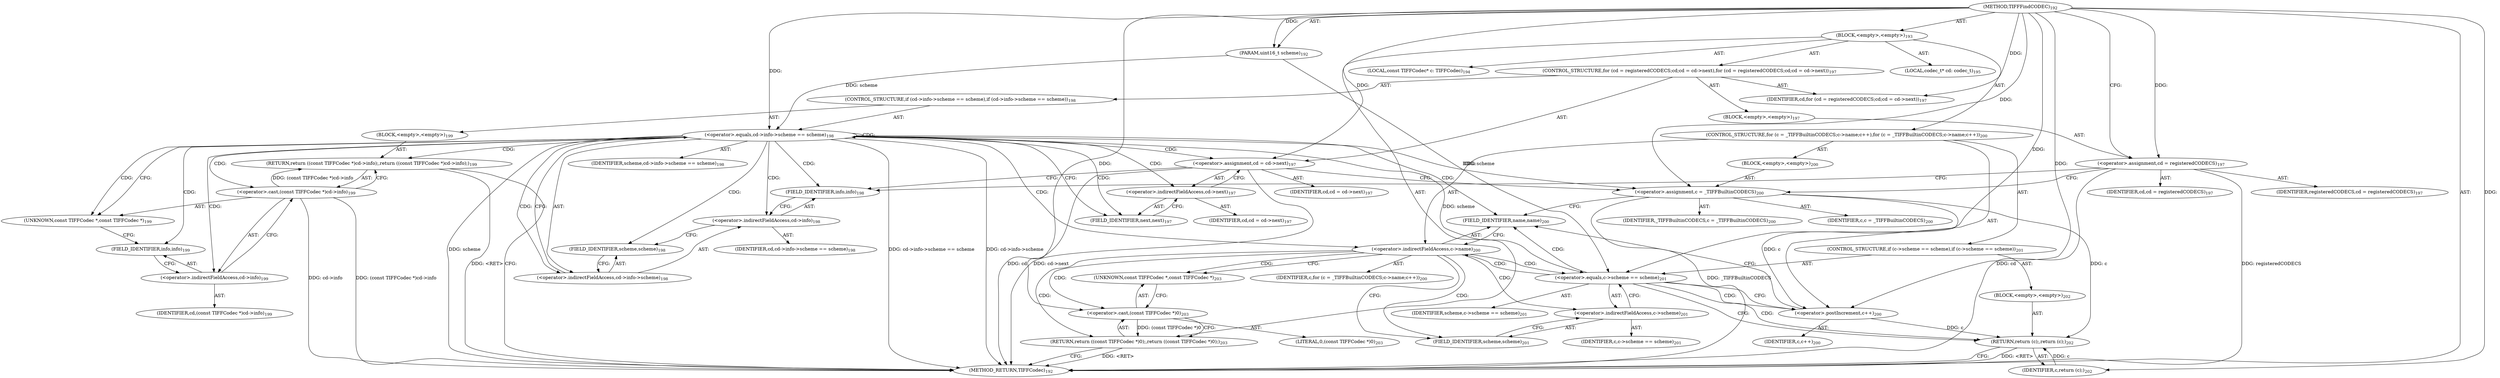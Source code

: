 digraph "TIFFFindCODEC" {  
"2084" [label = <(METHOD,TIFFFindCODEC)<SUB>192</SUB>> ]
"2085" [label = <(PARAM,uint16_t scheme)<SUB>192</SUB>> ]
"2086" [label = <(BLOCK,&lt;empty&gt;,&lt;empty&gt;)<SUB>193</SUB>> ]
"2087" [label = <(LOCAL,const TIFFCodec* c: TIFFCodec)<SUB>194</SUB>> ]
"2088" [label = <(LOCAL,codec_t* cd: codec_t)<SUB>195</SUB>> ]
"2089" [label = <(CONTROL_STRUCTURE,for (cd = registeredCODECS;cd;cd = cd-&gt;next),for (cd = registeredCODECS;cd;cd = cd-&gt;next))<SUB>197</SUB>> ]
"2090" [label = <(BLOCK,&lt;empty&gt;,&lt;empty&gt;)<SUB>197</SUB>> ]
"2091" [label = <(&lt;operator&gt;.assignment,cd = registeredCODECS)<SUB>197</SUB>> ]
"2092" [label = <(IDENTIFIER,cd,cd = registeredCODECS)<SUB>197</SUB>> ]
"2093" [label = <(IDENTIFIER,registeredCODECS,cd = registeredCODECS)<SUB>197</SUB>> ]
"2094" [label = <(IDENTIFIER,cd,for (cd = registeredCODECS;cd;cd = cd-&gt;next))<SUB>197</SUB>> ]
"2095" [label = <(&lt;operator&gt;.assignment,cd = cd-&gt;next)<SUB>197</SUB>> ]
"2096" [label = <(IDENTIFIER,cd,cd = cd-&gt;next)<SUB>197</SUB>> ]
"2097" [label = <(&lt;operator&gt;.indirectFieldAccess,cd-&gt;next)<SUB>197</SUB>> ]
"2098" [label = <(IDENTIFIER,cd,cd = cd-&gt;next)<SUB>197</SUB>> ]
"2099" [label = <(FIELD_IDENTIFIER,next,next)<SUB>197</SUB>> ]
"2100" [label = <(CONTROL_STRUCTURE,if (cd-&gt;info-&gt;scheme == scheme),if (cd-&gt;info-&gt;scheme == scheme))<SUB>198</SUB>> ]
"2101" [label = <(&lt;operator&gt;.equals,cd-&gt;info-&gt;scheme == scheme)<SUB>198</SUB>> ]
"2102" [label = <(&lt;operator&gt;.indirectFieldAccess,cd-&gt;info-&gt;scheme)<SUB>198</SUB>> ]
"2103" [label = <(&lt;operator&gt;.indirectFieldAccess,cd-&gt;info)<SUB>198</SUB>> ]
"2104" [label = <(IDENTIFIER,cd,cd-&gt;info-&gt;scheme == scheme)<SUB>198</SUB>> ]
"2105" [label = <(FIELD_IDENTIFIER,info,info)<SUB>198</SUB>> ]
"2106" [label = <(FIELD_IDENTIFIER,scheme,scheme)<SUB>198</SUB>> ]
"2107" [label = <(IDENTIFIER,scheme,cd-&gt;info-&gt;scheme == scheme)<SUB>198</SUB>> ]
"2108" [label = <(BLOCK,&lt;empty&gt;,&lt;empty&gt;)<SUB>199</SUB>> ]
"2109" [label = <(RETURN,return ((const TIFFCodec *)cd-&gt;info);,return ((const TIFFCodec *)cd-&gt;info);)<SUB>199</SUB>> ]
"2110" [label = <(&lt;operator&gt;.cast,(const TIFFCodec *)cd-&gt;info)<SUB>199</SUB>> ]
"2111" [label = <(UNKNOWN,const TIFFCodec *,const TIFFCodec *)<SUB>199</SUB>> ]
"2112" [label = <(&lt;operator&gt;.indirectFieldAccess,cd-&gt;info)<SUB>199</SUB>> ]
"2113" [label = <(IDENTIFIER,cd,(const TIFFCodec *)cd-&gt;info)<SUB>199</SUB>> ]
"2114" [label = <(FIELD_IDENTIFIER,info,info)<SUB>199</SUB>> ]
"2115" [label = <(CONTROL_STRUCTURE,for (c = _TIFFBuiltinCODECS;c-&gt;name;c++),for (c = _TIFFBuiltinCODECS;c-&gt;name;c++))<SUB>200</SUB>> ]
"2116" [label = <(BLOCK,&lt;empty&gt;,&lt;empty&gt;)<SUB>200</SUB>> ]
"2117" [label = <(&lt;operator&gt;.assignment,c = _TIFFBuiltinCODECS)<SUB>200</SUB>> ]
"2118" [label = <(IDENTIFIER,c,c = _TIFFBuiltinCODECS)<SUB>200</SUB>> ]
"2119" [label = <(IDENTIFIER,_TIFFBuiltinCODECS,c = _TIFFBuiltinCODECS)<SUB>200</SUB>> ]
"2120" [label = <(&lt;operator&gt;.indirectFieldAccess,c-&gt;name)<SUB>200</SUB>> ]
"2121" [label = <(IDENTIFIER,c,for (c = _TIFFBuiltinCODECS;c-&gt;name;c++))<SUB>200</SUB>> ]
"2122" [label = <(FIELD_IDENTIFIER,name,name)<SUB>200</SUB>> ]
"2123" [label = <(&lt;operator&gt;.postIncrement,c++)<SUB>200</SUB>> ]
"2124" [label = <(IDENTIFIER,c,c++)<SUB>200</SUB>> ]
"2125" [label = <(CONTROL_STRUCTURE,if (c-&gt;scheme == scheme),if (c-&gt;scheme == scheme))<SUB>201</SUB>> ]
"2126" [label = <(&lt;operator&gt;.equals,c-&gt;scheme == scheme)<SUB>201</SUB>> ]
"2127" [label = <(&lt;operator&gt;.indirectFieldAccess,c-&gt;scheme)<SUB>201</SUB>> ]
"2128" [label = <(IDENTIFIER,c,c-&gt;scheme == scheme)<SUB>201</SUB>> ]
"2129" [label = <(FIELD_IDENTIFIER,scheme,scheme)<SUB>201</SUB>> ]
"2130" [label = <(IDENTIFIER,scheme,c-&gt;scheme == scheme)<SUB>201</SUB>> ]
"2131" [label = <(BLOCK,&lt;empty&gt;,&lt;empty&gt;)<SUB>202</SUB>> ]
"2132" [label = <(RETURN,return (c);,return (c);)<SUB>202</SUB>> ]
"2133" [label = <(IDENTIFIER,c,return (c);)<SUB>202</SUB>> ]
"2134" [label = <(RETURN,return ((const TIFFCodec *)0);,return ((const TIFFCodec *)0);)<SUB>203</SUB>> ]
"2135" [label = <(&lt;operator&gt;.cast,(const TIFFCodec *)0)<SUB>203</SUB>> ]
"2136" [label = <(UNKNOWN,const TIFFCodec *,const TIFFCodec *)<SUB>203</SUB>> ]
"2137" [label = <(LITERAL,0,(const TIFFCodec *)0)<SUB>203</SUB>> ]
"2138" [label = <(METHOD_RETURN,TIFFCodec)<SUB>192</SUB>> ]
  "2084" -> "2085"  [ label = "AST: "] 
  "2084" -> "2086"  [ label = "AST: "] 
  "2084" -> "2138"  [ label = "AST: "] 
  "2086" -> "2087"  [ label = "AST: "] 
  "2086" -> "2088"  [ label = "AST: "] 
  "2086" -> "2089"  [ label = "AST: "] 
  "2086" -> "2115"  [ label = "AST: "] 
  "2086" -> "2134"  [ label = "AST: "] 
  "2089" -> "2090"  [ label = "AST: "] 
  "2089" -> "2094"  [ label = "AST: "] 
  "2089" -> "2095"  [ label = "AST: "] 
  "2089" -> "2100"  [ label = "AST: "] 
  "2090" -> "2091"  [ label = "AST: "] 
  "2091" -> "2092"  [ label = "AST: "] 
  "2091" -> "2093"  [ label = "AST: "] 
  "2095" -> "2096"  [ label = "AST: "] 
  "2095" -> "2097"  [ label = "AST: "] 
  "2097" -> "2098"  [ label = "AST: "] 
  "2097" -> "2099"  [ label = "AST: "] 
  "2100" -> "2101"  [ label = "AST: "] 
  "2100" -> "2108"  [ label = "AST: "] 
  "2101" -> "2102"  [ label = "AST: "] 
  "2101" -> "2107"  [ label = "AST: "] 
  "2102" -> "2103"  [ label = "AST: "] 
  "2102" -> "2106"  [ label = "AST: "] 
  "2103" -> "2104"  [ label = "AST: "] 
  "2103" -> "2105"  [ label = "AST: "] 
  "2108" -> "2109"  [ label = "AST: "] 
  "2109" -> "2110"  [ label = "AST: "] 
  "2110" -> "2111"  [ label = "AST: "] 
  "2110" -> "2112"  [ label = "AST: "] 
  "2112" -> "2113"  [ label = "AST: "] 
  "2112" -> "2114"  [ label = "AST: "] 
  "2115" -> "2116"  [ label = "AST: "] 
  "2115" -> "2120"  [ label = "AST: "] 
  "2115" -> "2123"  [ label = "AST: "] 
  "2115" -> "2125"  [ label = "AST: "] 
  "2116" -> "2117"  [ label = "AST: "] 
  "2117" -> "2118"  [ label = "AST: "] 
  "2117" -> "2119"  [ label = "AST: "] 
  "2120" -> "2121"  [ label = "AST: "] 
  "2120" -> "2122"  [ label = "AST: "] 
  "2123" -> "2124"  [ label = "AST: "] 
  "2125" -> "2126"  [ label = "AST: "] 
  "2125" -> "2131"  [ label = "AST: "] 
  "2126" -> "2127"  [ label = "AST: "] 
  "2126" -> "2130"  [ label = "AST: "] 
  "2127" -> "2128"  [ label = "AST: "] 
  "2127" -> "2129"  [ label = "AST: "] 
  "2131" -> "2132"  [ label = "AST: "] 
  "2132" -> "2133"  [ label = "AST: "] 
  "2134" -> "2135"  [ label = "AST: "] 
  "2135" -> "2136"  [ label = "AST: "] 
  "2135" -> "2137"  [ label = "AST: "] 
  "2134" -> "2138"  [ label = "CFG: "] 
  "2095" -> "2105"  [ label = "CFG: "] 
  "2095" -> "2117"  [ label = "CFG: "] 
  "2120" -> "2136"  [ label = "CFG: "] 
  "2120" -> "2129"  [ label = "CFG: "] 
  "2123" -> "2122"  [ label = "CFG: "] 
  "2135" -> "2134"  [ label = "CFG: "] 
  "2091" -> "2105"  [ label = "CFG: "] 
  "2091" -> "2117"  [ label = "CFG: "] 
  "2097" -> "2095"  [ label = "CFG: "] 
  "2101" -> "2111"  [ label = "CFG: "] 
  "2101" -> "2099"  [ label = "CFG: "] 
  "2117" -> "2122"  [ label = "CFG: "] 
  "2122" -> "2120"  [ label = "CFG: "] 
  "2126" -> "2132"  [ label = "CFG: "] 
  "2126" -> "2123"  [ label = "CFG: "] 
  "2136" -> "2135"  [ label = "CFG: "] 
  "2099" -> "2097"  [ label = "CFG: "] 
  "2102" -> "2101"  [ label = "CFG: "] 
  "2109" -> "2138"  [ label = "CFG: "] 
  "2127" -> "2126"  [ label = "CFG: "] 
  "2132" -> "2138"  [ label = "CFG: "] 
  "2103" -> "2106"  [ label = "CFG: "] 
  "2106" -> "2102"  [ label = "CFG: "] 
  "2110" -> "2109"  [ label = "CFG: "] 
  "2129" -> "2127"  [ label = "CFG: "] 
  "2105" -> "2103"  [ label = "CFG: "] 
  "2111" -> "2114"  [ label = "CFG: "] 
  "2112" -> "2110"  [ label = "CFG: "] 
  "2114" -> "2112"  [ label = "CFG: "] 
  "2084" -> "2091"  [ label = "CFG: "] 
  "2109" -> "2138"  [ label = "DDG: &lt;RET&gt;"] 
  "2132" -> "2138"  [ label = "DDG: &lt;RET&gt;"] 
  "2134" -> "2138"  [ label = "DDG: &lt;RET&gt;"] 
  "2091" -> "2138"  [ label = "DDG: cd"] 
  "2101" -> "2138"  [ label = "DDG: cd-&gt;info-&gt;scheme"] 
  "2101" -> "2138"  [ label = "DDG: scheme"] 
  "2101" -> "2138"  [ label = "DDG: cd-&gt;info-&gt;scheme == scheme"] 
  "2095" -> "2138"  [ label = "DDG: cd"] 
  "2095" -> "2138"  [ label = "DDG: cd-&gt;next"] 
  "2110" -> "2138"  [ label = "DDG: cd-&gt;info"] 
  "2110" -> "2138"  [ label = "DDG: (const TIFFCodec *)cd-&gt;info"] 
  "2091" -> "2138"  [ label = "DDG: registeredCODECS"] 
  "2117" -> "2138"  [ label = "DDG: _TIFFBuiltinCODECS"] 
  "2084" -> "2085"  [ label = "DDG: "] 
  "2135" -> "2134"  [ label = "DDG: (const TIFFCodec *)0"] 
  "2084" -> "2094"  [ label = "DDG: "] 
  "2084" -> "2135"  [ label = "DDG: "] 
  "2084" -> "2091"  [ label = "DDG: "] 
  "2084" -> "2095"  [ label = "DDG: "] 
  "2084" -> "2117"  [ label = "DDG: "] 
  "2117" -> "2123"  [ label = "DDG: c"] 
  "2084" -> "2123"  [ label = "DDG: "] 
  "2085" -> "2101"  [ label = "DDG: scheme"] 
  "2084" -> "2101"  [ label = "DDG: "] 
  "2110" -> "2109"  [ label = "DDG: (const TIFFCodec *)cd-&gt;info"] 
  "2101" -> "2126"  [ label = "DDG: scheme"] 
  "2085" -> "2126"  [ label = "DDG: scheme"] 
  "2084" -> "2126"  [ label = "DDG: "] 
  "2133" -> "2132"  [ label = "DDG: c"] 
  "2117" -> "2132"  [ label = "DDG: c"] 
  "2123" -> "2132"  [ label = "DDG: c"] 
  "2084" -> "2133"  [ label = "DDG: "] 
  "2120" -> "2135"  [ label = "CDG: "] 
  "2120" -> "2136"  [ label = "CDG: "] 
  "2120" -> "2134"  [ label = "CDG: "] 
  "2120" -> "2126"  [ label = "CDG: "] 
  "2120" -> "2127"  [ label = "CDG: "] 
  "2120" -> "2129"  [ label = "CDG: "] 
  "2101" -> "2111"  [ label = "CDG: "] 
  "2101" -> "2112"  [ label = "CDG: "] 
  "2101" -> "2095"  [ label = "CDG: "] 
  "2101" -> "2099"  [ label = "CDG: "] 
  "2101" -> "2114"  [ label = "CDG: "] 
  "2101" -> "2097"  [ label = "CDG: "] 
  "2101" -> "2109"  [ label = "CDG: "] 
  "2101" -> "2110"  [ label = "CDG: "] 
  "2101" -> "2120"  [ label = "CDG: "] 
  "2101" -> "2106"  [ label = "CDG: "] 
  "2101" -> "2102"  [ label = "CDG: "] 
  "2101" -> "2117"  [ label = "CDG: "] 
  "2101" -> "2101"  [ label = "CDG: "] 
  "2101" -> "2103"  [ label = "CDG: "] 
  "2101" -> "2122"  [ label = "CDG: "] 
  "2101" -> "2105"  [ label = "CDG: "] 
  "2126" -> "2120"  [ label = "CDG: "] 
  "2126" -> "2132"  [ label = "CDG: "] 
  "2126" -> "2123"  [ label = "CDG: "] 
  "2126" -> "2122"  [ label = "CDG: "] 
}
